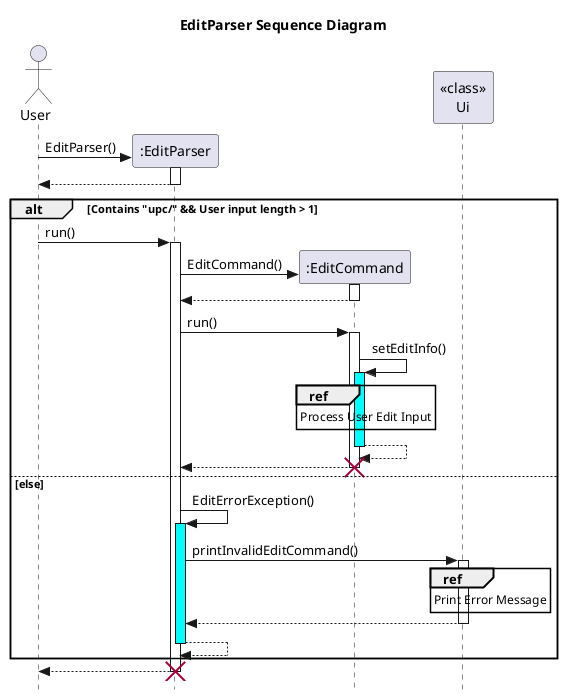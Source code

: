 @startuml
'https://plantuml.com/sequence-diagram
title EditParser Sequence Diagram

skinparam style strictuml
actor User
User -> ":EditParser" **:EditParser()
activate ":EditParser"
":EditParser" --> User
deactivate ":EditParser"

alt Contains "upc/" && User input length > 1
    User -> ":EditParser": run()
    activate ":EditParser"
    ":EditParser" -> ":EditCommand" **:EditCommand()
    activate ":EditCommand"
    ":EditCommand" --> ":EditParser"
    deactivate ":EditCommand"
    ":EditParser" -> ":EditCommand" : run()
    activate ":EditCommand"
    ":EditCommand" -> ":EditCommand": setEditInfo()
    activate ":EditCommand" #Cyan
    ref over ":EditCommand" : Process User Edit Input
    ":EditCommand" --> ":EditCommand"
    deactivate ":EditCommand"
    ":EditCommand" --> ":EditParser"
    deactivate ":EditCommand"
    destroy ":EditCommand"
else else
    ":EditParser" -> ":EditParser": EditErrorException()
    activate ":EditParser" #Cyan
    ":EditParser" -> "<<class>>\nUi": printInvalidEditCommand()
    activate "<<class>>\nUi"
    ref over "<<class>>\nUi": Print Error Message
    "<<class>>\nUi" --> ":EditParser"
    deactivate "<<class>>\nUi"
    ":EditParser" --> ":EditParser"
    deactivate ":EditParser"
end

":EditParser" --> User
deactivate ":EditParser"
destroy ":EditParser"
@enduml